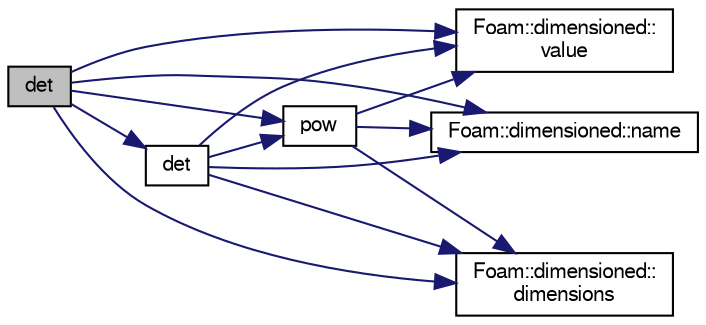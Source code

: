 digraph "det"
{
  bgcolor="transparent";
  edge [fontname="FreeSans",fontsize="10",labelfontname="FreeSans",labelfontsize="10"];
  node [fontname="FreeSans",fontsize="10",shape=record];
  rankdir="LR";
  Node40980 [label="det",height=0.2,width=0.4,color="black", fillcolor="grey75", style="filled", fontcolor="black"];
  Node40980 -> Node40981 [color="midnightblue",fontsize="10",style="solid",fontname="FreeSans"];
  Node40981 [label="det",height=0.2,width=0.4,color="black",URL="$a21124.html#a0661214f1c72feedb965c88d685f8036"];
  Node40981 -> Node40982 [color="midnightblue",fontsize="10",style="solid",fontname="FreeSans"];
  Node40982 [label="Foam::dimensioned::\ldimensions",height=0.2,width=0.4,color="black",URL="$a26366.html#a512673c2674ca2d38885f1bb5f6994fb",tooltip="Return const reference to dimensions. "];
  Node40981 -> Node40983 [color="midnightblue",fontsize="10",style="solid",fontname="FreeSans"];
  Node40983 [label="Foam::dimensioned::name",height=0.2,width=0.4,color="black",URL="$a26366.html#ade4113569ef0db70665fded275a5e38e",tooltip="Return const reference to name. "];
  Node40981 -> Node40984 [color="midnightblue",fontsize="10",style="solid",fontname="FreeSans"];
  Node40984 [label="pow",height=0.2,width=0.4,color="black",URL="$a21124.html#a7500c8e9d27a442adc75e287de074c7c"];
  Node40984 -> Node40982 [color="midnightblue",fontsize="10",style="solid",fontname="FreeSans"];
  Node40984 -> Node40983 [color="midnightblue",fontsize="10",style="solid",fontname="FreeSans"];
  Node40984 -> Node40985 [color="midnightblue",fontsize="10",style="solid",fontname="FreeSans"];
  Node40985 [label="Foam::dimensioned::\lvalue",height=0.2,width=0.4,color="black",URL="$a26366.html#a7948200a26c85fc3a83ffa510a91d668",tooltip="Return const reference to value. "];
  Node40981 -> Node40985 [color="midnightblue",fontsize="10",style="solid",fontname="FreeSans"];
  Node40980 -> Node40982 [color="midnightblue",fontsize="10",style="solid",fontname="FreeSans"];
  Node40980 -> Node40983 [color="midnightblue",fontsize="10",style="solid",fontname="FreeSans"];
  Node40980 -> Node40984 [color="midnightblue",fontsize="10",style="solid",fontname="FreeSans"];
  Node40980 -> Node40985 [color="midnightblue",fontsize="10",style="solid",fontname="FreeSans"];
}
